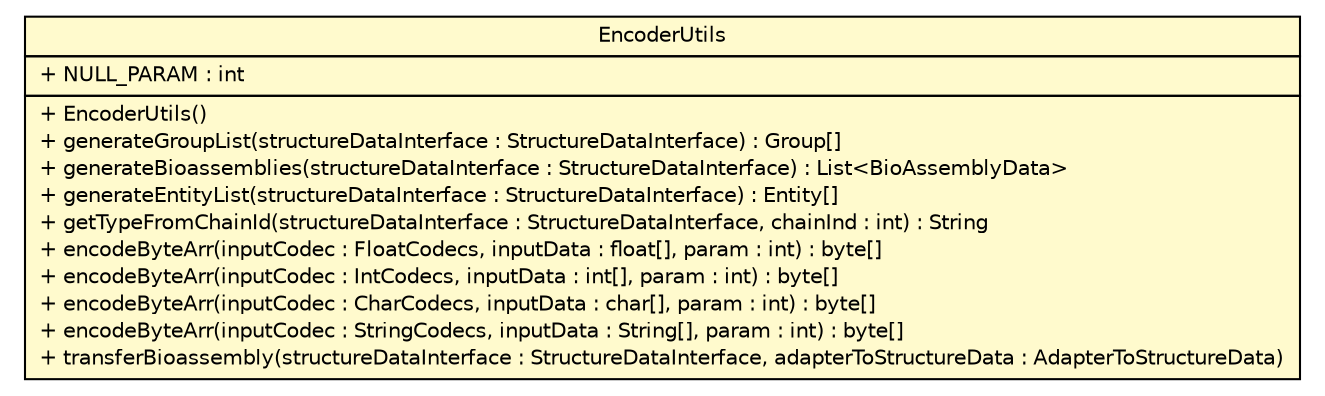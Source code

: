 #!/usr/local/bin/dot
#
# Class diagram 
# Generated by UMLGraph version R5_6 (http://www.umlgraph.org/)
#

digraph G {
	edge [fontname="Helvetica",fontsize=10,labelfontname="Helvetica",labelfontsize=10];
	node [fontname="Helvetica",fontsize=10,shape=plaintext];
	nodesep=0.25;
	ranksep=0.5;
	// org.rcsb.mmtf.encoder.EncoderUtils
	c770 [label=<<table title="org.rcsb.mmtf.encoder.EncoderUtils" border="0" cellborder="1" cellspacing="0" cellpadding="2" port="p" bgcolor="lemonChiffon" href="./EncoderUtils.html">
		<tr><td><table border="0" cellspacing="0" cellpadding="1">
<tr><td align="center" balign="center"> EncoderUtils </td></tr>
		</table></td></tr>
		<tr><td><table border="0" cellspacing="0" cellpadding="1">
<tr><td align="left" balign="left"> + NULL_PARAM : int </td></tr>
		</table></td></tr>
		<tr><td><table border="0" cellspacing="0" cellpadding="1">
<tr><td align="left" balign="left"> + EncoderUtils() </td></tr>
<tr><td align="left" balign="left"> + generateGroupList(structureDataInterface : StructureDataInterface) : Group[] </td></tr>
<tr><td align="left" balign="left"> + generateBioassemblies(structureDataInterface : StructureDataInterface) : List&lt;BioAssemblyData&gt; </td></tr>
<tr><td align="left" balign="left"> + generateEntityList(structureDataInterface : StructureDataInterface) : Entity[] </td></tr>
<tr><td align="left" balign="left"> + getTypeFromChainId(structureDataInterface : StructureDataInterface, chainInd : int) : String </td></tr>
<tr><td align="left" balign="left"> + encodeByteArr(inputCodec : FloatCodecs, inputData : float[], param : int) : byte[] </td></tr>
<tr><td align="left" balign="left"> + encodeByteArr(inputCodec : IntCodecs, inputData : int[], param : int) : byte[] </td></tr>
<tr><td align="left" balign="left"> + encodeByteArr(inputCodec : CharCodecs, inputData : char[], param : int) : byte[] </td></tr>
<tr><td align="left" balign="left"> + encodeByteArr(inputCodec : StringCodecs, inputData : String[], param : int) : byte[] </td></tr>
<tr><td align="left" balign="left"> + transferBioassembly(structureDataInterface : StructureDataInterface, adapterToStructureData : AdapterToStructureData) </td></tr>
		</table></td></tr>
		</table>>, URL="./EncoderUtils.html", fontname="Helvetica", fontcolor="black", fontsize=10.0];
}

